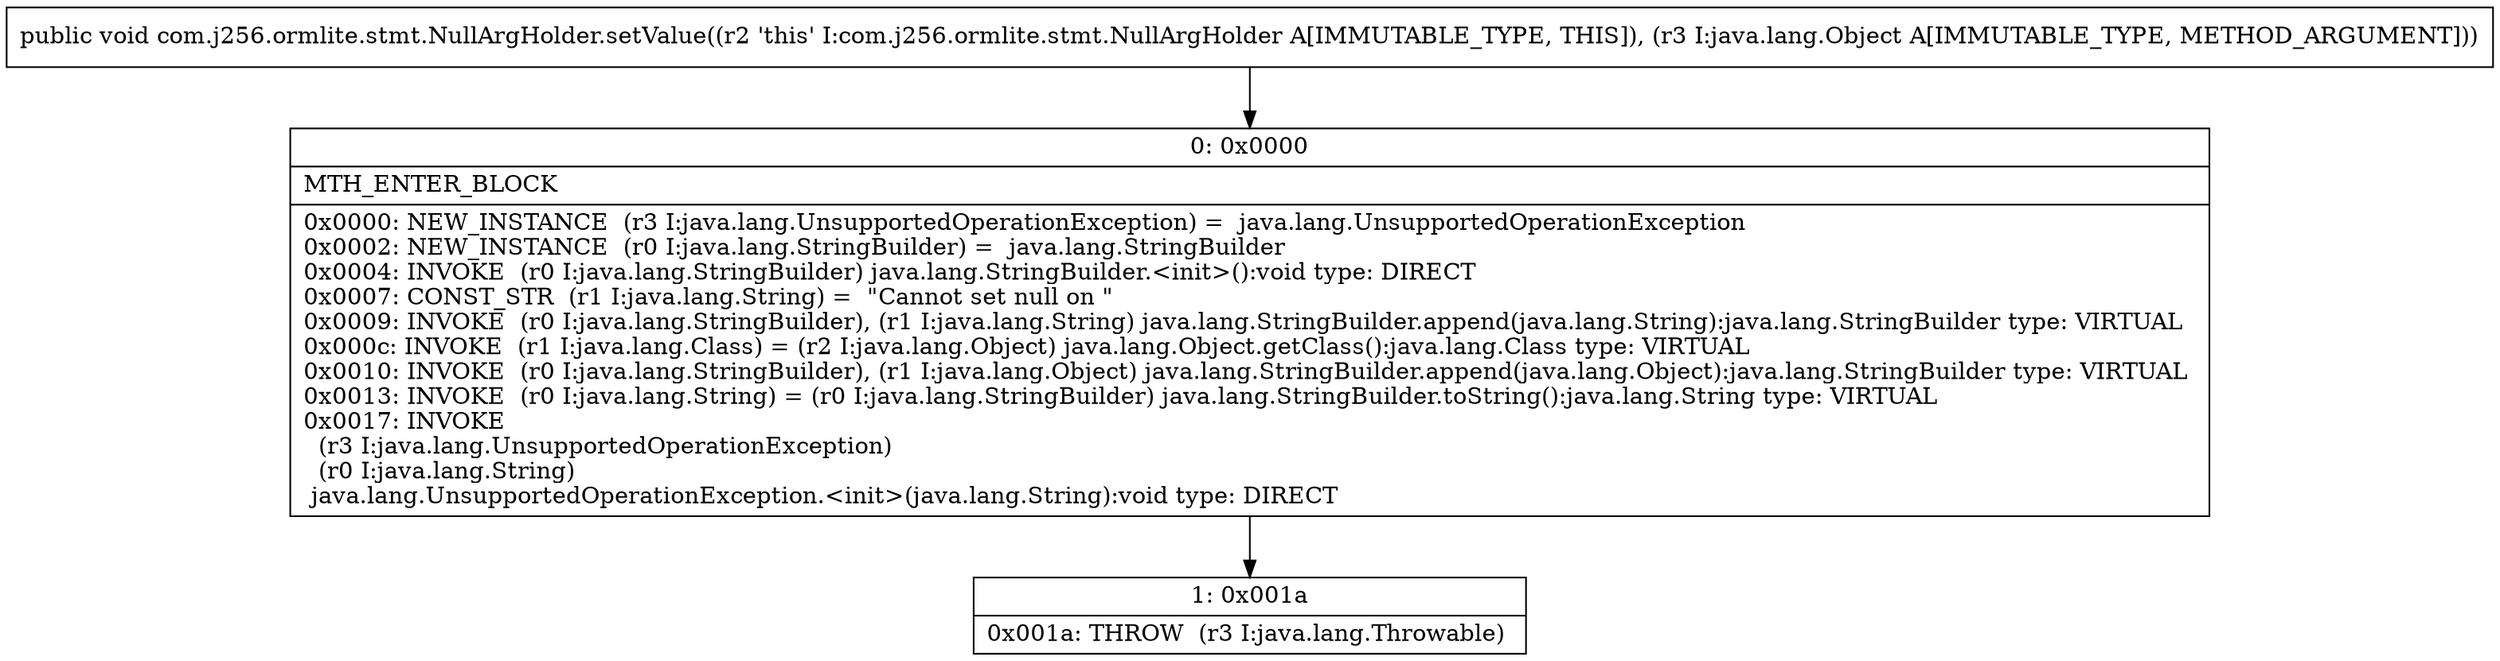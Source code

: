 digraph "CFG forcom.j256.ormlite.stmt.NullArgHolder.setValue(Ljava\/lang\/Object;)V" {
Node_0 [shape=record,label="{0\:\ 0x0000|MTH_ENTER_BLOCK\l|0x0000: NEW_INSTANCE  (r3 I:java.lang.UnsupportedOperationException) =  java.lang.UnsupportedOperationException \l0x0002: NEW_INSTANCE  (r0 I:java.lang.StringBuilder) =  java.lang.StringBuilder \l0x0004: INVOKE  (r0 I:java.lang.StringBuilder) java.lang.StringBuilder.\<init\>():void type: DIRECT \l0x0007: CONST_STR  (r1 I:java.lang.String) =  \"Cannot set null on \" \l0x0009: INVOKE  (r0 I:java.lang.StringBuilder), (r1 I:java.lang.String) java.lang.StringBuilder.append(java.lang.String):java.lang.StringBuilder type: VIRTUAL \l0x000c: INVOKE  (r1 I:java.lang.Class) = (r2 I:java.lang.Object) java.lang.Object.getClass():java.lang.Class type: VIRTUAL \l0x0010: INVOKE  (r0 I:java.lang.StringBuilder), (r1 I:java.lang.Object) java.lang.StringBuilder.append(java.lang.Object):java.lang.StringBuilder type: VIRTUAL \l0x0013: INVOKE  (r0 I:java.lang.String) = (r0 I:java.lang.StringBuilder) java.lang.StringBuilder.toString():java.lang.String type: VIRTUAL \l0x0017: INVOKE  \l  (r3 I:java.lang.UnsupportedOperationException)\l  (r0 I:java.lang.String)\l java.lang.UnsupportedOperationException.\<init\>(java.lang.String):void type: DIRECT \l}"];
Node_1 [shape=record,label="{1\:\ 0x001a|0x001a: THROW  (r3 I:java.lang.Throwable) \l}"];
MethodNode[shape=record,label="{public void com.j256.ormlite.stmt.NullArgHolder.setValue((r2 'this' I:com.j256.ormlite.stmt.NullArgHolder A[IMMUTABLE_TYPE, THIS]), (r3 I:java.lang.Object A[IMMUTABLE_TYPE, METHOD_ARGUMENT])) }"];
MethodNode -> Node_0;
Node_0 -> Node_1;
}

